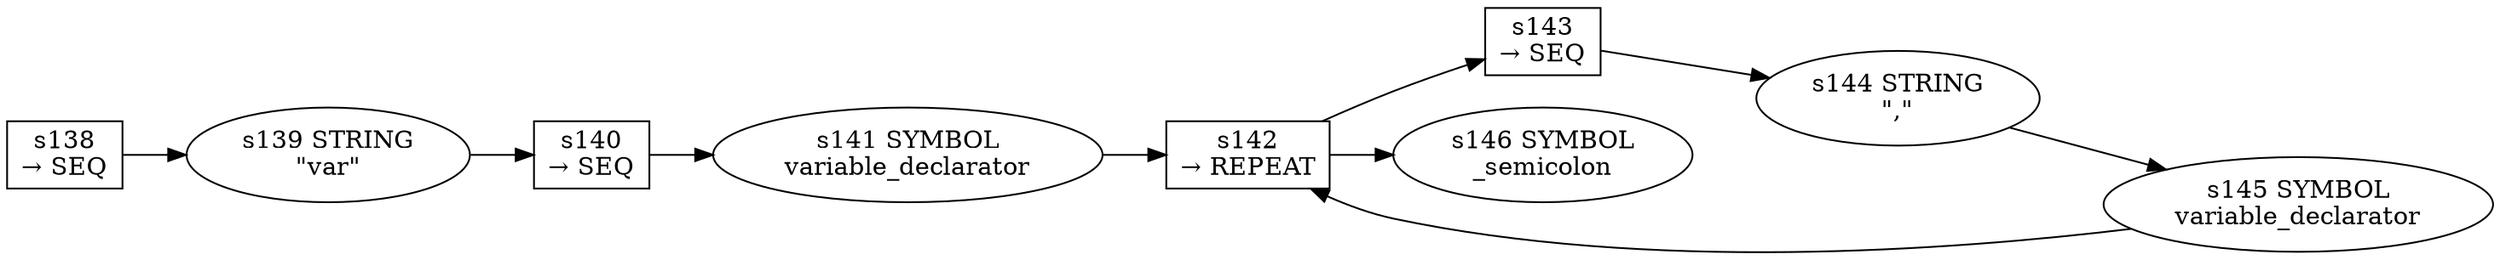 
  digraph variable_declaration {
  
    rankdir=LR;
  
    s138 [label="s138\n&rarr; SEQ", shape=record, fixedsize=false, peripheries=1];
  s139 [label="s139 STRING\n\"var\""];
  s138 -> s139 [];
  s140 [label="s140\n&rarr; SEQ", shape=record, fixedsize=false, peripheries=1];
  s141 [label="s141 SYMBOL\nvariable_declarator" href="javascript-grammar.json.variable_declarator.dot.svg"];
  s140 -> s141 [];
  s142 [label="s142\n&rarr; REPEAT", shape=record, fixedsize=false, peripheries=1];
  s143 [label="s143\n&rarr; SEQ", shape=record, fixedsize=false, peripheries=1];
  s144 [label="s144 STRING\n\",\""];
  s143 -> s144 [];
  s145 [label="s145 SYMBOL\nvariable_declarator" href="javascript-grammar.json.variable_declarator.dot.svg"];
  s144 -> s145 [];
  s142 -> s143 [];
  s145 -> s142 [];
  s141 -> s142 [];
  s139 -> s140 [];
  s146 [label="s146 SYMBOL\n_semicolon" href="javascript-grammar.json._semicolon.dot.svg"];
  s142 -> s146 [];
  
  }
  